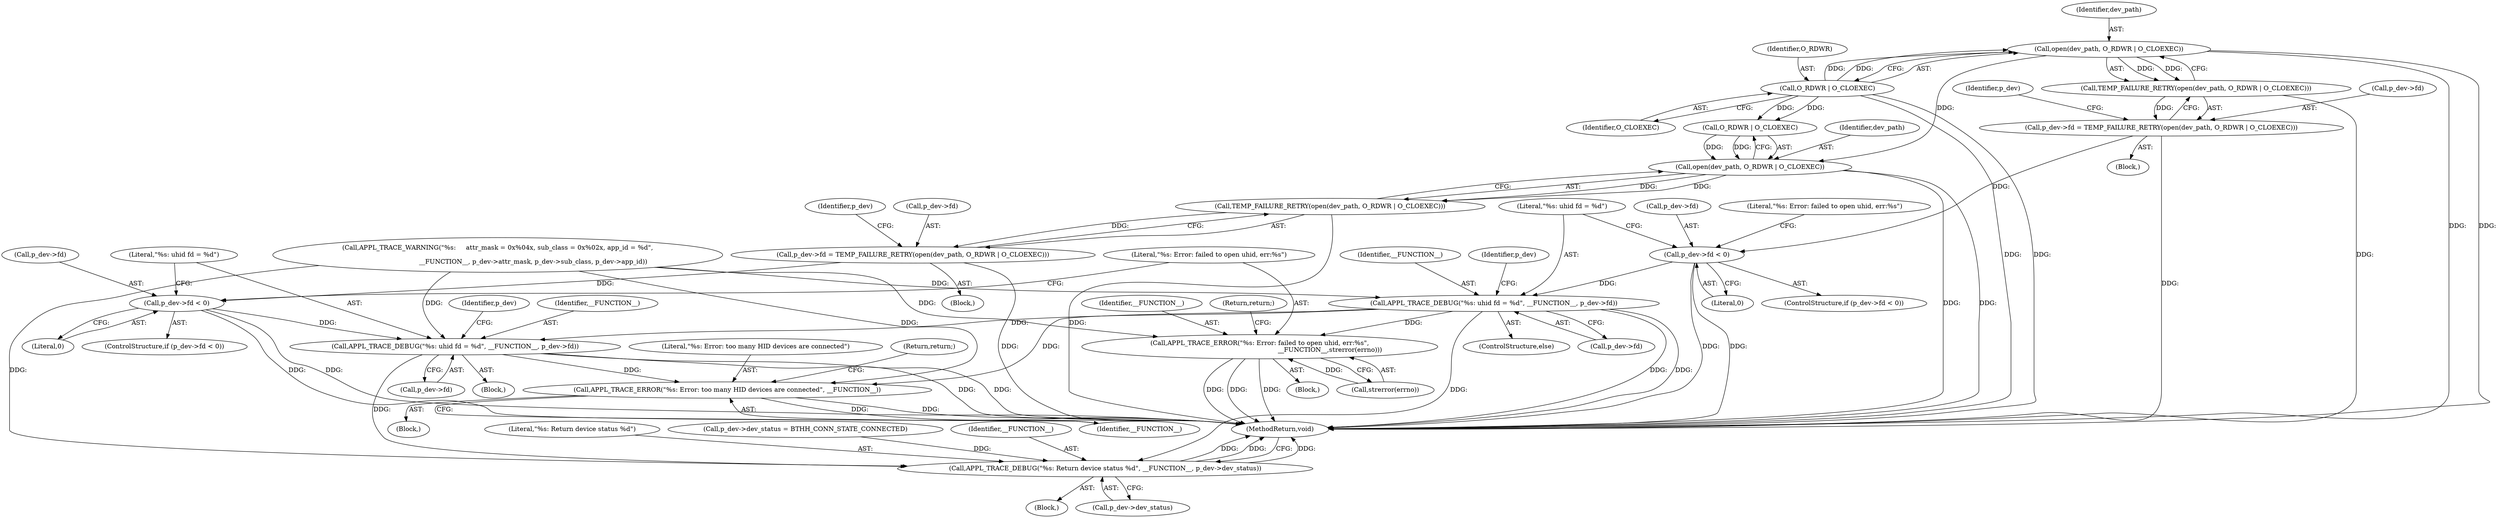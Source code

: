 digraph "0_Android_472271b153c5dc53c28beac55480a8d8434b2d5c_7@API" {
"1000220" [label="(Call,open(dev_path, O_RDWR | O_CLOEXEC))"];
"1000222" [label="(Call,O_RDWR | O_CLOEXEC)"];
"1000219" [label="(Call,TEMP_FAILURE_RETRY(open(dev_path, O_RDWR | O_CLOEXEC)))"];
"1000215" [label="(Call,p_dev->fd = TEMP_FAILURE_RETRY(open(dev_path, O_RDWR | O_CLOEXEC)))"];
"1000226" [label="(Call,p_dev->fd < 0)"];
"1000239" [label="(Call,APPL_TRACE_DEBUG(\"%s: uhid fd = %d\", __FUNCTION__, p_dev->fd))"];
"1000341" [label="(Call,APPL_TRACE_ERROR(\"%s: Error: failed to open uhid, err:%s\",\n                                                                     __FUNCTION__,strerror(errno)))"];
"1000349" [label="(Call,APPL_TRACE_DEBUG(\"%s: uhid fd = %d\", __FUNCTION__, p_dev->fd))"];
"1000373" [label="(Call,APPL_TRACE_ERROR(\"%s: Error: too many HID devices are connected\", __FUNCTION__))"];
"1000382" [label="(Call,APPL_TRACE_DEBUG(\"%s: Return device status %d\", __FUNCTION__, p_dev->dev_status))"];
"1000329" [label="(Call,open(dev_path, O_RDWR | O_CLOEXEC))"];
"1000328" [label="(Call,TEMP_FAILURE_RETRY(open(dev_path, O_RDWR | O_CLOEXEC)))"];
"1000324" [label="(Call,p_dev->fd = TEMP_FAILURE_RETRY(open(dev_path, O_RDWR | O_CLOEXEC)))"];
"1000335" [label="(Call,p_dev->fd < 0)"];
"1000238" [label="(ControlStructure,else)"];
"1000351" [label="(Identifier,__FUNCTION__)"];
"1000227" [label="(Call,p_dev->fd)"];
"1000372" [label="(Block,)"];
"1000214" [label="(Block,)"];
"1000339" [label="(Literal,0)"];
"1000375" [label="(Identifier,__FUNCTION__)"];
"1000219" [label="(Call,TEMP_FAILURE_RETRY(open(dev_path, O_RDWR | O_CLOEXEC)))"];
"1000324" [label="(Call,p_dev->fd = TEMP_FAILURE_RETRY(open(dev_path, O_RDWR | O_CLOEXEC)))"];
"1000349" [label="(Call,APPL_TRACE_DEBUG(\"%s: uhid fd = %d\", __FUNCTION__, p_dev->fd))"];
"1000330" [label="(Identifier,dev_path)"];
"1000329" [label="(Call,open(dev_path, O_RDWR | O_CLOEXEC))"];
"1000224" [label="(Identifier,O_CLOEXEC)"];
"1000383" [label="(Literal,\"%s: Return device status %d\")"];
"1000233" [label="(Literal,\"%s: Error: failed to open uhid, err:%s\")"];
"1000373" [label="(Call,APPL_TRACE_ERROR(\"%s: Error: too many HID devices are connected\", __FUNCTION__))"];
"1000241" [label="(Identifier,__FUNCTION__)"];
"1000340" [label="(Block,)"];
"1000342" [label="(Literal,\"%s: Error: failed to open uhid, err:%s\")"];
"1000374" [label="(Literal,\"%s: Error: too many HID devices are connected\")"];
"1000223" [label="(Identifier,O_RDWR)"];
"1000105" [label="(Block,)"];
"1000216" [label="(Call,p_dev->fd)"];
"1000228" [label="(Identifier,p_dev)"];
"1000388" [label="(MethodReturn,void)"];
"1000242" [label="(Call,p_dev->fd)"];
"1000335" [label="(Call,p_dev->fd < 0)"];
"1000343" [label="(Identifier,__FUNCTION__)"];
"1000336" [label="(Call,p_dev->fd)"];
"1000377" [label="(Call,p_dev->dev_status = BTHH_CONN_STATE_CONNECTED)"];
"1000331" [label="(Call,O_RDWR | O_CLOEXEC)"];
"1000286" [label="(Block,)"];
"1000350" [label="(Literal,\"%s: uhid fd = %d\")"];
"1000337" [label="(Identifier,p_dev)"];
"1000221" [label="(Identifier,dev_path)"];
"1000247" [label="(Identifier,p_dev)"];
"1000384" [label="(Identifier,__FUNCTION__)"];
"1000341" [label="(Call,APPL_TRACE_ERROR(\"%s: Error: failed to open uhid, err:%s\",\n                                                                     __FUNCTION__,strerror(errno)))"];
"1000220" [label="(Call,open(dev_path, O_RDWR | O_CLOEXEC))"];
"1000222" [label="(Call,O_RDWR | O_CLOEXEC)"];
"1000352" [label="(Call,p_dev->fd)"];
"1000376" [label="(Return,return;)"];
"1000328" [label="(Call,TEMP_FAILURE_RETRY(open(dev_path, O_RDWR | O_CLOEXEC)))"];
"1000226" [label="(Call,p_dev->fd < 0)"];
"1000357" [label="(Identifier,p_dev)"];
"1000225" [label="(ControlStructure,if (p_dev->fd < 0))"];
"1000346" [label="(Return,return;)"];
"1000385" [label="(Call,p_dev->dev_status)"];
"1000230" [label="(Literal,0)"];
"1000240" [label="(Literal,\"%s: uhid fd = %d\")"];
"1000344" [label="(Call,strerror(errno))"];
"1000215" [label="(Call,p_dev->fd = TEMP_FAILURE_RETRY(open(dev_path, O_RDWR | O_CLOEXEC)))"];
"1000348" [label="(Block,)"];
"1000382" [label="(Call,APPL_TRACE_DEBUG(\"%s: Return device status %d\", __FUNCTION__, p_dev->dev_status))"];
"1000239" [label="(Call,APPL_TRACE_DEBUG(\"%s: uhid fd = %d\", __FUNCTION__, p_dev->fd))"];
"1000196" [label="(Call,APPL_TRACE_WARNING(\"%s:     attr_mask = 0x%04x, sub_class = 0x%02x, app_id = %d\",\n\n                                   __FUNCTION__, p_dev->attr_mask, p_dev->sub_class, p_dev->app_id))"];
"1000325" [label="(Call,p_dev->fd)"];
"1000334" [label="(ControlStructure,if (p_dev->fd < 0))"];
"1000220" -> "1000219"  [label="AST: "];
"1000220" -> "1000222"  [label="CFG: "];
"1000221" -> "1000220"  [label="AST: "];
"1000222" -> "1000220"  [label="AST: "];
"1000219" -> "1000220"  [label="CFG: "];
"1000220" -> "1000388"  [label="DDG: "];
"1000220" -> "1000388"  [label="DDG: "];
"1000220" -> "1000219"  [label="DDG: "];
"1000220" -> "1000219"  [label="DDG: "];
"1000222" -> "1000220"  [label="DDG: "];
"1000222" -> "1000220"  [label="DDG: "];
"1000220" -> "1000329"  [label="DDG: "];
"1000222" -> "1000224"  [label="CFG: "];
"1000223" -> "1000222"  [label="AST: "];
"1000224" -> "1000222"  [label="AST: "];
"1000222" -> "1000388"  [label="DDG: "];
"1000222" -> "1000388"  [label="DDG: "];
"1000222" -> "1000331"  [label="DDG: "];
"1000222" -> "1000331"  [label="DDG: "];
"1000219" -> "1000215"  [label="AST: "];
"1000215" -> "1000219"  [label="CFG: "];
"1000219" -> "1000388"  [label="DDG: "];
"1000219" -> "1000215"  [label="DDG: "];
"1000215" -> "1000214"  [label="AST: "];
"1000216" -> "1000215"  [label="AST: "];
"1000228" -> "1000215"  [label="CFG: "];
"1000215" -> "1000388"  [label="DDG: "];
"1000215" -> "1000226"  [label="DDG: "];
"1000226" -> "1000225"  [label="AST: "];
"1000226" -> "1000230"  [label="CFG: "];
"1000227" -> "1000226"  [label="AST: "];
"1000230" -> "1000226"  [label="AST: "];
"1000233" -> "1000226"  [label="CFG: "];
"1000240" -> "1000226"  [label="CFG: "];
"1000226" -> "1000388"  [label="DDG: "];
"1000226" -> "1000388"  [label="DDG: "];
"1000226" -> "1000239"  [label="DDG: "];
"1000239" -> "1000238"  [label="AST: "];
"1000239" -> "1000242"  [label="CFG: "];
"1000240" -> "1000239"  [label="AST: "];
"1000241" -> "1000239"  [label="AST: "];
"1000242" -> "1000239"  [label="AST: "];
"1000247" -> "1000239"  [label="CFG: "];
"1000239" -> "1000388"  [label="DDG: "];
"1000239" -> "1000388"  [label="DDG: "];
"1000196" -> "1000239"  [label="DDG: "];
"1000239" -> "1000341"  [label="DDG: "];
"1000239" -> "1000349"  [label="DDG: "];
"1000239" -> "1000373"  [label="DDG: "];
"1000239" -> "1000382"  [label="DDG: "];
"1000341" -> "1000340"  [label="AST: "];
"1000341" -> "1000344"  [label="CFG: "];
"1000342" -> "1000341"  [label="AST: "];
"1000343" -> "1000341"  [label="AST: "];
"1000344" -> "1000341"  [label="AST: "];
"1000346" -> "1000341"  [label="CFG: "];
"1000341" -> "1000388"  [label="DDG: "];
"1000341" -> "1000388"  [label="DDG: "];
"1000341" -> "1000388"  [label="DDG: "];
"1000196" -> "1000341"  [label="DDG: "];
"1000344" -> "1000341"  [label="DDG: "];
"1000349" -> "1000348"  [label="AST: "];
"1000349" -> "1000352"  [label="CFG: "];
"1000350" -> "1000349"  [label="AST: "];
"1000351" -> "1000349"  [label="AST: "];
"1000352" -> "1000349"  [label="AST: "];
"1000357" -> "1000349"  [label="CFG: "];
"1000349" -> "1000388"  [label="DDG: "];
"1000349" -> "1000388"  [label="DDG: "];
"1000196" -> "1000349"  [label="DDG: "];
"1000335" -> "1000349"  [label="DDG: "];
"1000349" -> "1000373"  [label="DDG: "];
"1000349" -> "1000382"  [label="DDG: "];
"1000373" -> "1000372"  [label="AST: "];
"1000373" -> "1000375"  [label="CFG: "];
"1000374" -> "1000373"  [label="AST: "];
"1000375" -> "1000373"  [label="AST: "];
"1000376" -> "1000373"  [label="CFG: "];
"1000373" -> "1000388"  [label="DDG: "];
"1000373" -> "1000388"  [label="DDG: "];
"1000196" -> "1000373"  [label="DDG: "];
"1000382" -> "1000105"  [label="AST: "];
"1000382" -> "1000385"  [label="CFG: "];
"1000383" -> "1000382"  [label="AST: "];
"1000384" -> "1000382"  [label="AST: "];
"1000385" -> "1000382"  [label="AST: "];
"1000388" -> "1000382"  [label="CFG: "];
"1000382" -> "1000388"  [label="DDG: "];
"1000382" -> "1000388"  [label="DDG: "];
"1000382" -> "1000388"  [label="DDG: "];
"1000196" -> "1000382"  [label="DDG: "];
"1000377" -> "1000382"  [label="DDG: "];
"1000329" -> "1000328"  [label="AST: "];
"1000329" -> "1000331"  [label="CFG: "];
"1000330" -> "1000329"  [label="AST: "];
"1000331" -> "1000329"  [label="AST: "];
"1000328" -> "1000329"  [label="CFG: "];
"1000329" -> "1000388"  [label="DDG: "];
"1000329" -> "1000388"  [label="DDG: "];
"1000329" -> "1000328"  [label="DDG: "];
"1000329" -> "1000328"  [label="DDG: "];
"1000331" -> "1000329"  [label="DDG: "];
"1000331" -> "1000329"  [label="DDG: "];
"1000328" -> "1000324"  [label="AST: "];
"1000324" -> "1000328"  [label="CFG: "];
"1000328" -> "1000388"  [label="DDG: "];
"1000328" -> "1000324"  [label="DDG: "];
"1000324" -> "1000286"  [label="AST: "];
"1000325" -> "1000324"  [label="AST: "];
"1000337" -> "1000324"  [label="CFG: "];
"1000324" -> "1000388"  [label="DDG: "];
"1000324" -> "1000335"  [label="DDG: "];
"1000335" -> "1000334"  [label="AST: "];
"1000335" -> "1000339"  [label="CFG: "];
"1000336" -> "1000335"  [label="AST: "];
"1000339" -> "1000335"  [label="AST: "];
"1000342" -> "1000335"  [label="CFG: "];
"1000350" -> "1000335"  [label="CFG: "];
"1000335" -> "1000388"  [label="DDG: "];
"1000335" -> "1000388"  [label="DDG: "];
}
